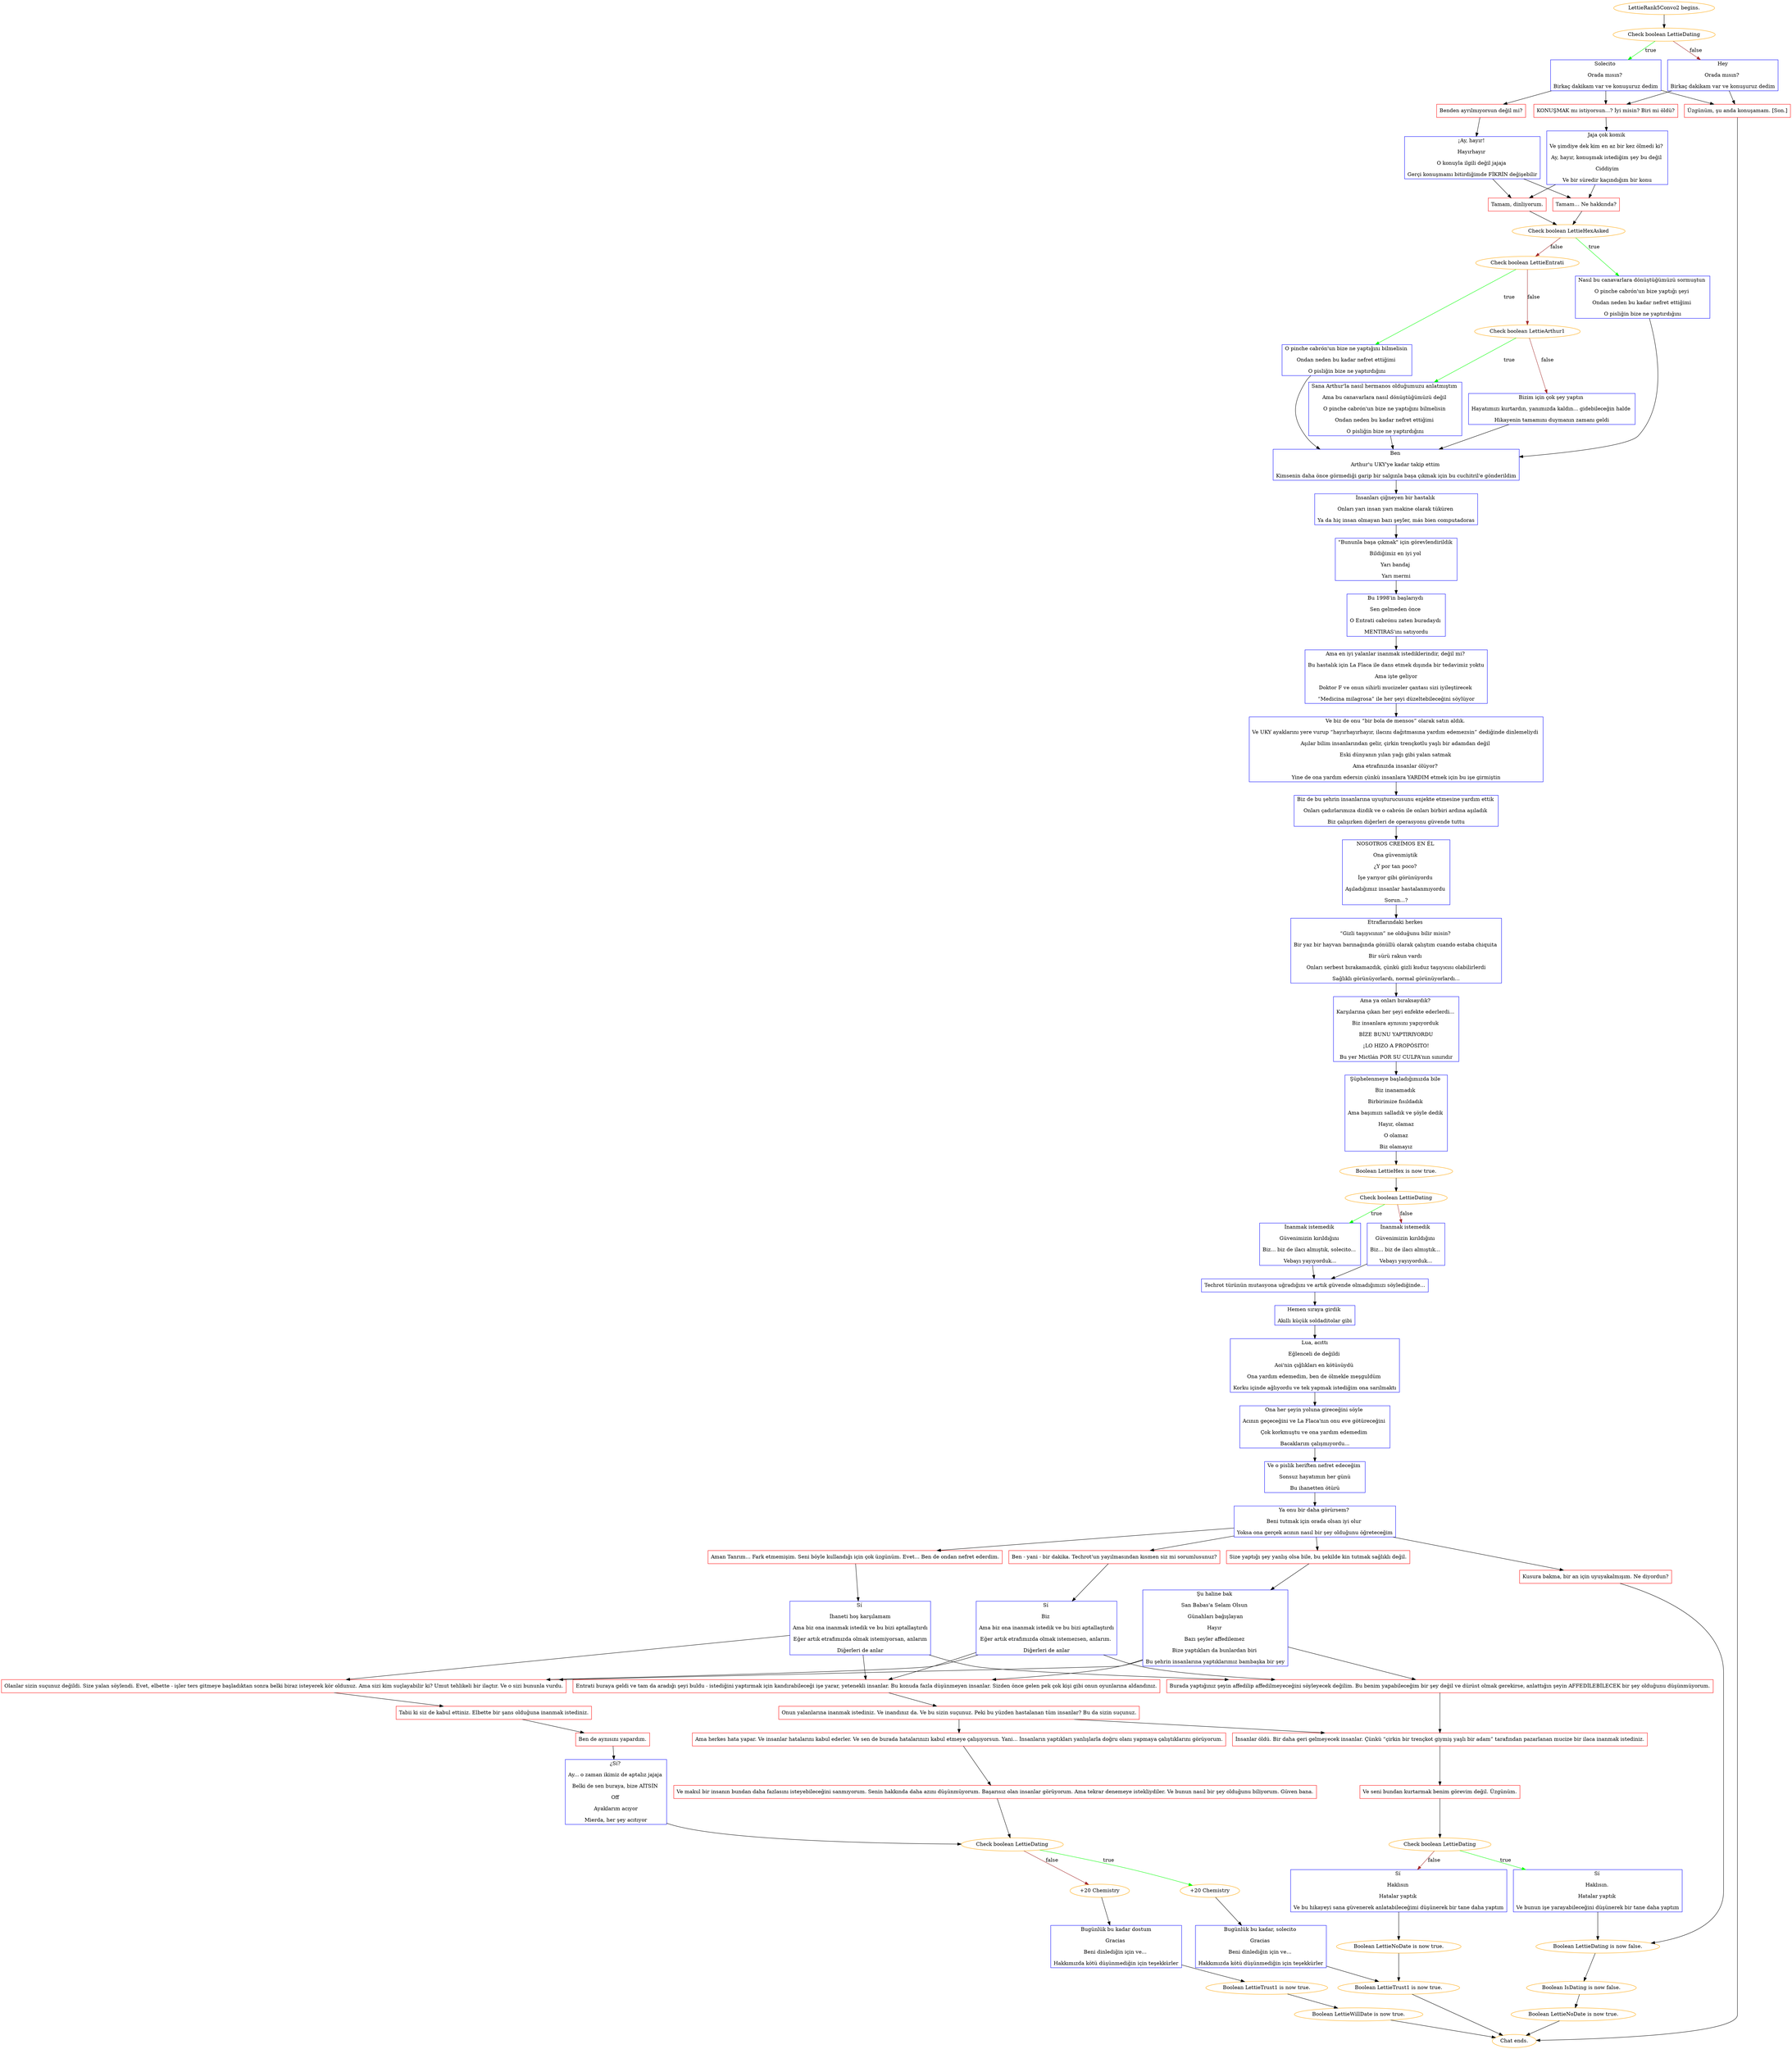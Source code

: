 digraph {
	"LettieRank5Convo2 begins." [color=orange];
		"LettieRank5Convo2 begins." -> j3526029970;
	j3526029970 [label="Check boolean LettieDating",color=orange];
		j3526029970 -> j3345053379 [label=true,color=green];
		j3526029970 -> j3525085530 [label=false,color=brown];
	j3345053379 [label="Solecito 
Orada mısın? 
Birkaç dakikam var ve konuşuruz dedim",shape=box,color=blue];
		j3345053379 -> j4065435120;
		j3345053379 -> j2470656592;
		j3345053379 -> j952662763;
	j3525085530 [label="Hey
Orada mısın? 
Birkaç dakikam var ve konuşuruz dedim",shape=box,color=blue];
		j3525085530 -> j2470656592;
		j3525085530 -> j952662763;
	j4065435120 [label="Benden ayrılmıyorsun değil mi?",shape=box,color=red];
		j4065435120 -> j3160737631;
	j2470656592 [label="KONUŞMAK mı istiyorsun...? İyi misin? Biri mi öldü?",shape=box,color=red];
		j2470656592 -> j757838695;
	j952662763 [label="Üzgünüm, şu anda konuşamam. [Son.]",shape=box,color=red];
		j952662763 -> "Chat ends.";
	j3160737631 [label="¡Ay, hayır! 
Hayırhayır 
O konuyla ilgili değil jajaja 
Gerçi konuşmamı bitirdiğimde FİKRİN değişebilir",shape=box,color=blue];
		j3160737631 -> j3136035559;
		j3160737631 -> j458280613;
	j757838695 [label="Jaja çok komik 
Ve şimdiye dek kim en az bir kez ölmedi ki? 
Ay, hayır, konuşmak istediğim şey bu değil 
Ciddiyim
Ve bir süredir kaçındığım bir konu",shape=box,color=blue];
		j757838695 -> j458280613;
		j757838695 -> j3136035559;
	"Chat ends." [color=orange];
	j3136035559 [label="Tamam... Ne hakkında?",shape=box,color=red];
		j3136035559 -> j2818670173;
	j458280613 [label="Tamam, dinliyorum.",shape=box,color=red];
		j458280613 -> j2818670173;
	j2818670173 [label="Check boolean LettieHexAsked",color=orange];
		j2818670173 -> j2496790235 [label=true,color=green];
		j2818670173 -> j3172424732 [label=false,color=brown];
	j2496790235 [label="Nasıl bu canavarlara dönüştüğümüzü sormuştun 
O pinche cabrón'un bize yaptığı şeyi 
Ondan neden bu kadar nefret ettiğimi 
O pisliğin bize ne yaptırdığını",shape=box,color=blue];
		j2496790235 -> j419112273;
	j3172424732 [label="Check boolean LettieEntrati",color=orange];
		j3172424732 -> j3644192878 [label=true,color=green];
		j3172424732 -> j3038561522 [label=false,color=brown];
	j419112273 [label="Ben 
Arthur'u UKY'ye kadar takip ettim 
Kimsenin daha önce görmediği garip bir salgınla başa çıkmak için bu cuchitril'e gönderildim",shape=box,color=blue];
		j419112273 -> j695266274;
	j3644192878 [label="O pinche cabrón'un bize ne yaptığını bilmelisin 
Ondan neden bu kadar nefret ettiğimi 
O pisliğin bize ne yaptırdığını",shape=box,color=blue];
		j3644192878 -> j419112273;
	j3038561522 [label="Check boolean LettieArthur1",color=orange];
		j3038561522 -> j1986338618 [label=true,color=green];
		j3038561522 -> j2670546541 [label=false,color=brown];
	j695266274 [label="İnsanları çiğneyen bir hastalık 
Onları yarı insan yarı makine olarak tüküren 
Ya da hiç insan olmayan bazı şeyler, más bien computadoras",shape=box,color=blue];
		j695266274 -> j842820520;
	j1986338618 [label="Sana Arthur'la nasıl hermanos olduğumuzu anlatmıştım 
Ama bu canavarlara nasıl dönüştüğümüzü değil 
O pinche cabrón'un bize ne yaptığını bilmelisin 
Ondan neden bu kadar nefret ettiğimi 
O pisliğin bize ne yaptırdığını",shape=box,color=blue];
		j1986338618 -> j419112273;
	j2670546541 [label="Bizim için çok şey yaptın 
Hayatımızı kurtardın, yanımızda kaldın... gidebileceğin halde 
Hikayenin tamamını duymanın zamanı geldi",shape=box,color=blue];
		j2670546541 -> j419112273;
	j842820520 [label="\"Bununla başa çıkmak\" için görevlendirildik 
Bildiğimiz en iyi yol 
Yarı bandaj 
Yarı mermi",shape=box,color=blue];
		j842820520 -> j3409233561;
	j3409233561 [label="Bu 1998'in başlarıydı 
Sen gelmeden önce 
O Entrati cabrónu zaten buradaydı 
MENTIRAS'ını satıyordu",shape=box,color=blue];
		j3409233561 -> j3111294065;
	j3111294065 [label="Ama en iyi yalanlar inanmak istediklerindir, değil mi? 
Bu hastalık için La Flaca ile dans etmek dışında bir tedavimiz yoktu
Ama işte geliyor
Doktor F ve onun sihirli mucizeler çantası sizi iyileştirecek 
“Medicina milagrosa” ile her şeyi düzeltebileceğini söylüyor",shape=box,color=blue];
		j3111294065 -> j3513237653;
	j3513237653 [label="Ve biz de onu “bir bola de mensos” olarak satın aldık. 
Ve UKY ayaklarını yere vurup “hayırhayırhayır, ilacını dağıtmasına yardım edemezsin” dediğinde dinlemeliydi 
Aşılar bilim insanlarından gelir, çirkin trençkotlu yaşlı bir adamdan değil 
Eski dünyanın yılan yağı gibi yalan satmak 
Ama etrafınızda insanlar ölüyor? 
Yine de ona yardım edersin çünkü insanlara YARDIM etmek için bu işe girmiştin",shape=box,color=blue];
		j3513237653 -> j4273182027;
	j4273182027 [label="Biz de bu şehrin insanlarına uyuşturucusunu enjekte etmesine yardım ettik 
Onları çadırlarımıza dizdik ve o cabrón ile onları birbiri ardına aşıladık 
Biz çalışırken diğerleri de operasyonu güvende tuttu",shape=box,color=blue];
		j4273182027 -> j3878322360;
	j3878322360 [label="NOSOTROS CREÍMOS EN ÉL 
Ona güvenmiştik 
¿Y por tan poco? 
İşe yarıyor gibi görünüyordu 
Aşıladığımız insanlar hastalanmıyordu 
Sorun...?",shape=box,color=blue];
		j3878322360 -> j3823931135;
	j3823931135 [label="Etraflarındaki herkes 
“Gizli taşıyıcının” ne olduğunu bilir misin? 
Bir yaz bir hayvan barınağında gönüllü olarak çalıştım cuando estaba chiquita 
Bir sürü rakun vardı 
Onları serbest bırakamazdık, çünkü gizli kuduz taşıyıcısı olabilirlerdi
Sağlıklı görünüyorlardı, normal görünüyorlardı...",shape=box,color=blue];
		j3823931135 -> j2239291364;
	j2239291364 [label="Ama ya onları bıraksaydık? 
Karşılarına çıkan her şeyi enfekte ederlerdi... 
Biz insanlara aynısını yapıyorduk 
BİZE BUNU YAPTIRIYORDU
¡LO HIZO A PROPÓSITO!
Bu yer Mictlán POR SU CULPA'nın sınırıdır",shape=box,color=blue];
		j2239291364 -> j2480012699;
	j2480012699 [label="Şüphelenmeye başladığımızda bile 
Biz inanamadık 
Birbirimize fısıldadık 
Ama başımızı salladık ve şöyle dedik 
Hayır, olamaz
O olamaz
Biz olamayız",shape=box,color=blue];
		j2480012699 -> j1382766468;
	j1382766468 [label="Boolean LettieHex is now true.",color=orange];
		j1382766468 -> j86733959;
	j86733959 [label="Check boolean LettieDating",color=orange];
		j86733959 -> j3139651667 [label=true,color=green];
		j86733959 -> j1775871294 [label=false,color=brown];
	j3139651667 [label="İnanmak istemedik 
Güvenimizin kırıldığını 
Biz... biz de ilacı almıştık, solecito... 
Vebayı yayıyorduk...",shape=box,color=blue];
		j3139651667 -> j706898627;
	j1775871294 [label="İnanmak istemedik 
Güvenimizin kırıldığını 
Biz... biz de ilacı almıştık... 
Vebayı yayıyorduk...",shape=box,color=blue];
		j1775871294 -> j706898627;
	j706898627 [label="Techrot türünün mutasyona uğradığını ve artık güvende olmadığımızı söylediğinde...",shape=box,color=blue];
		j706898627 -> j1627486966;
	j1627486966 [label="Hemen sıraya girdik 
Akıllı küçük soldaditolar gibi",shape=box,color=blue];
		j1627486966 -> j3610445997;
	j3610445997 [label="Lua, acıttı
Eğlenceli de değildi 
Aoi'nin çığlıkları en kötüsüydü 
Ona yardım edemedim, ben de ölmekle meşguldüm 
Korku içinde ağlıyordu ve tek yapmak istediğim ona sarılmaktı",shape=box,color=blue];
		j3610445997 -> j3703032511;
	j3703032511 [label="Ona her şeyin yoluna gireceğini söyle 
Acının geçeceğini ve La Flaca'nın onu eve götüreceğini 
Çok korkmuştu ve ona yardım edemedim 
Bacaklarım çalışmıyordu...",shape=box,color=blue];
		j3703032511 -> j3009643363;
	j3009643363 [label="Ve o pislik heriften nefret edeceğim 
Sonsuz hayatımın her günü
Bu ihanetten ötürü",shape=box,color=blue];
		j3009643363 -> j511110742;
	j511110742 [label="Ya onu bir daha görürsem? 
Beni tutmak için orada olsan iyi olur 
Yoksa ona gerçek acının nasıl bir şey olduğunu öğreteceğim",shape=box,color=blue];
		j511110742 -> j3488390113;
		j511110742 -> j2723870473;
		j511110742 -> j4251186371;
		j511110742 -> j3694237822;
	j3488390113 [label="Size yaptığı şey yanlış olsa bile, bu şekilde kin tutmak sağlıklı değil.",shape=box,color=red];
		j3488390113 -> j203422717;
	j2723870473 [label="Aman Tanrım... Fark etmemişim. Seni böyle kullandığı için çok üzgünüm. Evet... Ben de ondan nefret ederdim.",shape=box,color=red];
		j2723870473 -> j715483595;
	j4251186371 [label="Ben - yani - bir dakika. Techrot'un yayılmasından kısmen siz mi sorumlusunuz?",shape=box,color=red];
		j4251186371 -> j3785049906;
	j3694237822 [label="Kusura bakma, bir an için uyuyakalmışım. Ne diyordun?",shape=box,color=red];
		j3694237822 -> j2548450594;
	j203422717 [label="Şu haline bak 
San Babas'a Selam Olsun 
Günahları bağışlayan
Hayır 
Bazı şeyler affedilemez 
Bize yaptıkları da bunlardan biri 
Bu şehrin insanlarına yaptıklarımız bambaşka bir şey",shape=box,color=blue];
		j203422717 -> j3685289720;
		j203422717 -> j1768956854;
		j203422717 -> j3266732487;
	j715483595 [label="Sí 
İhaneti hoş karşılamam
Ama biz ona inanmak istedik ve bu bizi aptallaştırdı
Eğer artık etrafımızda olmak istemiyorsan, anlarım
Diğerleri de anlar",shape=box,color=blue];
		j715483595 -> j3685289720;
		j715483595 -> j1768956854;
		j715483595 -> j3266732487;
	j3785049906 [label="Sí 
Biz 
Ama biz ona inanmak istedik ve bu bizi aptallaştırdı
Eğer artık etrafımızda olmak istemezsen, anlarım. 
Diğerleri de anlar",shape=box,color=blue];
		j3785049906 -> j3685289720;
		j3785049906 -> j1768956854;
		j3785049906 -> j3266732487;
	j2548450594 [label="Boolean LettieDating is now false.",color=orange];
		j2548450594 -> j4086907321;
	j3685289720 [label="Burada yaptığınız şeyin affedilip affedilmeyeceğini söyleyecek değilim. Bu benim yapabileceğim bir şey değil ve dürüst olmak gerekirse, anlattığın şeyin AFFEDİLEBİLECEK bir şey olduğunu düşünmüyorum.",shape=box,color=red];
		j3685289720 -> j1558714665;
	j1768956854 [label="Entrati buraya geldi ve tam da aradığı şeyi buldu - istediğini yaptırmak için kandırabileceği işe yarar, yetenekli insanlar. Bu konuda fazla düşünmeyen insanlar. Sizden önce gelen pek çok kişi gibi onun oyunlarına aldandınız.",shape=box,color=red];
		j1768956854 -> j2038958927;
	j3266732487 [label="Olanlar sizin suçunuz değildi. Size yalan söylendi. Evet, elbette - işler ters gitmeye başladıktan sonra belki biraz isteyerek kör oldunuz. Ama sizi kim suçlayabilir ki? Umut tehlikeli bir ilaçtır. Ve o sizi bununla vurdu.",shape=box,color=red];
		j3266732487 -> j4225076826;
	j4086907321 [label="Boolean IsDating is now false.",color=orange];
		j4086907321 -> j2703113057;
	j1558714665 [label="İnsanlar öldü. Bir daha geri gelmeyecek insanlar. Çünkü “çirkin bir trençkot giymiş yaşlı bir adam” tarafından pazarlanan mucize bir ilaca inanmak istediniz.",shape=box,color=red];
		j1558714665 -> j1597272524;
	j2038958927 [label="Onun yalanlarına inanmak istediniz. Ve inandınız da. Ve bu sizin suçunuz. Peki bu yüzden hastalanan tüm insanlar? Bu da sizin suçunuz.",shape=box,color=red];
		j2038958927 -> j1558714665;
		j2038958927 -> j1282359672;
	j4225076826 [label="Tabii ki siz de kabul ettiniz. Elbette bir şans olduğuna inanmak istediniz.",shape=box,color=red];
		j4225076826 -> j2221143897;
	j2703113057 [label="Boolean LettieNoDate is now true.",color=orange];
		j2703113057 -> "Chat ends.";
	j1597272524 [label="Ve seni bundan kurtarmak benim görevim değil. Üzgünüm.",shape=box,color=red];
		j1597272524 -> j44039935;
	j1282359672 [label="Ama herkes hata yapar. Ve insanlar hatalarını kabul ederler. Ve sen de burada hatalarınızı kabul etmeye çalışıyorsun. Yani... İnsanların yaptıkları yanlışlarla doğru olanı yapmaya çalıştıklarını görüyorum.",shape=box,color=red];
		j1282359672 -> j1974036355;
	j2221143897 [label="Ben de aynısını yapardım.",shape=box,color=red];
		j2221143897 -> j186078696;
	j44039935 [label="Check boolean LettieDating",color=orange];
		j44039935 -> j3555060782 [label=true,color=green];
		j44039935 -> j1780876278 [label=false,color=brown];
	j1974036355 [label="Ve makul bir insanın bundan daha fazlasını isteyebileceğini sanmıyorum. Senin hakkında daha azını düşünmüyorum. Başarısız olan insanlar görüyorum. Ama tekrar denemeye istekliydiler. Ve bunun nasıl bir şey olduğunu biliyorum. Güven bana.",shape=box,color=red];
		j1974036355 -> j1927512488;
	j186078696 [label="¿Sí? 
Ay... o zaman ikimiz de aptalız jajaja 
Belki de sen buraya, bize AİTSİN 
Off 
Ayaklarım acıyor
Mierda, her şey acıtıyor",shape=box,color=blue];
		j186078696 -> j1927512488;
	j3555060782 [label="Sí 
Haklısın. 
Hatalar yaptık 
Ve bunun işe yarayabileceğini düşünerek bir tane daha yaptım",shape=box,color=blue];
		j3555060782 -> j2548450594;
	j1780876278 [label="Sí 
Haklısın 
Hatalar yaptık 
Ve bu hikayeyi sana güvenerek anlatabileceğimi düşünerek bir tane daha yaptım",shape=box,color=blue];
		j1780876278 -> j193369797;
	j1927512488 [label="Check boolean LettieDating",color=orange];
		j1927512488 -> j3249030045 [label=true,color=green];
		j1927512488 -> j3623847216 [label=false,color=brown];
	j193369797 [label="Boolean LettieNoDate is now true.",color=orange];
		j193369797 -> j2643525984;
	j3249030045 [label="+20 Chemistry",color=orange];
		j3249030045 -> j57589681;
	j3623847216 [label="+20 Chemistry",color=orange];
		j3623847216 -> j1509883125;
	j2643525984 [label="Boolean LettieTrust1 is now true.",color=orange];
		j2643525984 -> "Chat ends.";
	j57589681 [label="Bugünlük bu kadar, solecito 
Gracias 
Beni dinlediğin için ve... 
Hakkımızda kötü düşünmediğin için teşekkürler",shape=box,color=blue];
		j57589681 -> j2643525984;
	j1509883125 [label="Bugünlük bu kadar dostum
Gracias 
Beni dinlediğin için ve... 
Hakkımızda kötü düşünmediğin için teşekkürler",shape=box,color=blue];
		j1509883125 -> j4291310321;
	j4291310321 [label="Boolean LettieTrust1 is now true.",color=orange];
		j4291310321 -> j2129367046;
	j2129367046 [label="Boolean LettieWillDate is now true.",color=orange];
		j2129367046 -> "Chat ends.";
}